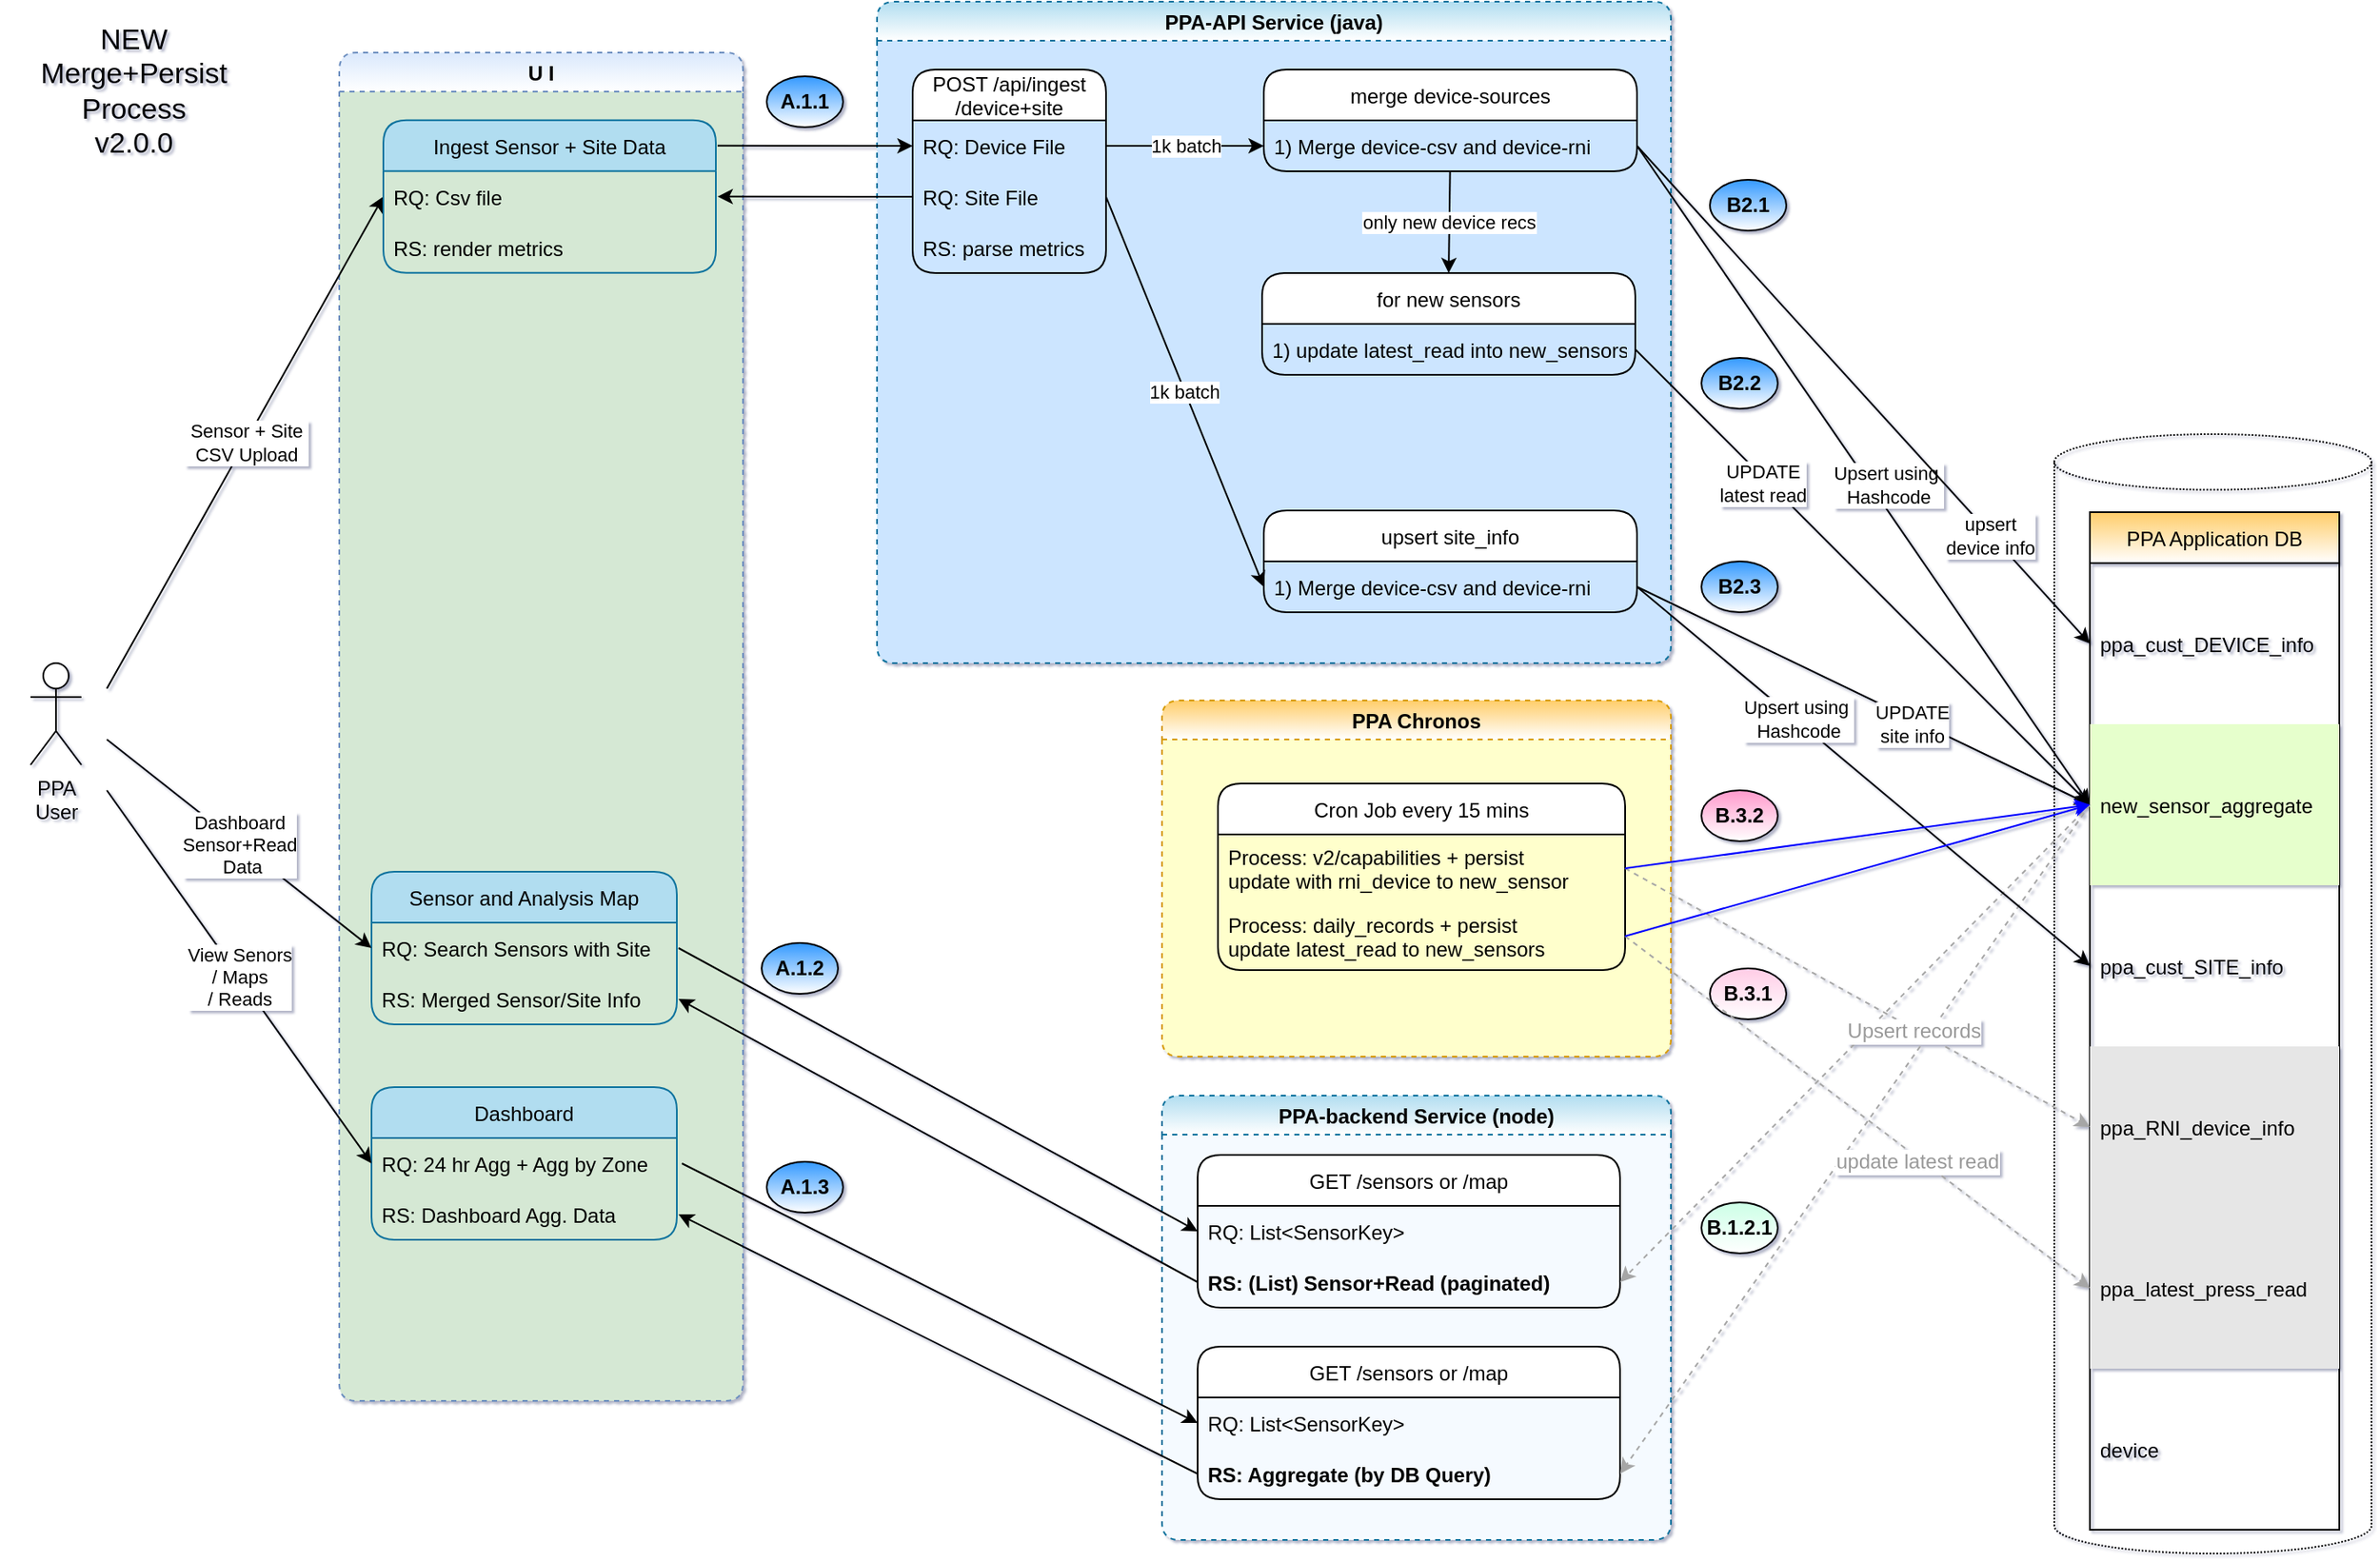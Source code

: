 <mxfile version="16.6.5" type="github">
  <diagram id="UW2Let9FedXbePVIwO7e" name="Page-1">
    <mxGraphModel dx="1881" dy="1124" grid="1" gridSize="15" guides="1" tooltips="1" connect="1" arrows="1" fold="1" page="1" pageScale="1" pageWidth="850" pageHeight="1100" math="0" shadow="1">
      <root>
        <mxCell id="0" />
        <mxCell id="1" parent="0" />
        <mxCell id="ZzOdG_4jZLLu2tyRgjDv-50" value="" style="shape=cylinder3;whiteSpace=wrap;html=1;boundedLbl=1;backgroundOutline=1;size=16.4;strokeColor=default;fillColor=none;gradientColor=#ffffff;dashed=1;dashPattern=1 1;" parent="1" vertex="1">
          <mxGeometry x="1223" y="270" width="187" height="660" as="geometry" />
        </mxCell>
        <mxCell id="ZzOdG_4jZLLu2tyRgjDv-51" value="PPA-backend Service (node)" style="swimlane;rounded=1;dashed=1;fillColor=#b1ddf0;strokeColor=#10739e;swimlaneFillColor=#F5FAFF;gradientColor=#ffffff;" parent="1" vertex="1">
          <mxGeometry x="697" y="660" width="300" height="262" as="geometry" />
        </mxCell>
        <mxCell id="ZzOdG_4jZLLu2tyRgjDv-52" value="GET /sensors or /map" style="swimlane;fontStyle=0;childLayout=stackLayout;horizontal=1;startSize=30;horizontalStack=0;resizeParent=1;resizeParentMax=0;resizeLast=0;collapsible=1;marginBottom=0;rounded=1;" parent="ZzOdG_4jZLLu2tyRgjDv-51" vertex="1">
          <mxGeometry x="21" y="35" width="249" height="90" as="geometry" />
        </mxCell>
        <mxCell id="ZzOdG_4jZLLu2tyRgjDv-53" value="RQ: List&lt;SensorKey&gt;" style="text;strokeColor=none;fillColor=none;align=left;verticalAlign=middle;spacingLeft=4;spacingRight=4;overflow=hidden;points=[[0,0.5],[1,0.5]];portConstraint=eastwest;rotatable=0;rounded=1;" parent="ZzOdG_4jZLLu2tyRgjDv-52" vertex="1">
          <mxGeometry y="30" width="249" height="30" as="geometry" />
        </mxCell>
        <mxCell id="ZzOdG_4jZLLu2tyRgjDv-54" value="RS: (List) Sensor+Read (paginated) " style="text;strokeColor=none;fillColor=none;align=left;verticalAlign=middle;spacingLeft=4;spacingRight=4;overflow=hidden;points=[[0,0.5],[1,0.5]];portConstraint=eastwest;rotatable=0;rounded=1;fontStyle=1" parent="ZzOdG_4jZLLu2tyRgjDv-52" vertex="1">
          <mxGeometry y="60" width="249" height="30" as="geometry" />
        </mxCell>
        <mxCell id="ZzOdG_4jZLLu2tyRgjDv-60" value="GET /sensors or /map" style="swimlane;fontStyle=0;childLayout=stackLayout;horizontal=1;startSize=30;horizontalStack=0;resizeParent=1;resizeParentMax=0;resizeLast=0;collapsible=1;marginBottom=0;rounded=1;" parent="ZzOdG_4jZLLu2tyRgjDv-51" vertex="1">
          <mxGeometry x="21" y="148" width="249" height="90" as="geometry" />
        </mxCell>
        <mxCell id="ZzOdG_4jZLLu2tyRgjDv-61" value="RQ: List&lt;SensorKey&gt;" style="text;strokeColor=none;fillColor=none;align=left;verticalAlign=middle;spacingLeft=4;spacingRight=4;overflow=hidden;points=[[0,0.5],[1,0.5]];portConstraint=eastwest;rotatable=0;rounded=1;" parent="ZzOdG_4jZLLu2tyRgjDv-60" vertex="1">
          <mxGeometry y="30" width="249" height="30" as="geometry" />
        </mxCell>
        <mxCell id="ZzOdG_4jZLLu2tyRgjDv-62" value="RS: Aggregate (by DB Query)" style="text;strokeColor=none;fillColor=none;align=left;verticalAlign=middle;spacingLeft=4;spacingRight=4;overflow=hidden;points=[[0,0.5],[1,0.5]];portConstraint=eastwest;rotatable=0;rounded=1;fontStyle=1" parent="ZzOdG_4jZLLu2tyRgjDv-60" vertex="1">
          <mxGeometry y="60" width="249" height="30" as="geometry" />
        </mxCell>
        <mxCell id="ZzOdG_4jZLLu2tyRgjDv-65" value="PPA-API Service (java)" style="swimlane;rounded=1;dashed=1;fillColor=#b1ddf0;strokeColor=#10739e;swimlaneFillColor=#CCE5FF;gradientColor=#ffffff;" parent="1" vertex="1">
          <mxGeometry x="529" y="15" width="468" height="390" as="geometry" />
        </mxCell>
        <mxCell id="ZzOdG_4jZLLu2tyRgjDv-66" value="POST /api/ingest&#xa;/device+site" style="swimlane;fontStyle=0;childLayout=stackLayout;horizontal=1;startSize=30;horizontalStack=0;resizeParent=1;resizeParentMax=0;resizeLast=0;collapsible=1;marginBottom=0;rounded=1;" parent="ZzOdG_4jZLLu2tyRgjDv-65" vertex="1">
          <mxGeometry x="21" y="40" width="114" height="120" as="geometry" />
        </mxCell>
        <mxCell id="ZzOdG_4jZLLu2tyRgjDv-67" value="RQ: Device File" style="text;strokeColor=none;fillColor=none;align=left;verticalAlign=middle;spacingLeft=4;spacingRight=4;overflow=hidden;points=[[0,0.5],[1,0.5]];portConstraint=eastwest;rotatable=0;rounded=1;" parent="ZzOdG_4jZLLu2tyRgjDv-66" vertex="1">
          <mxGeometry y="30" width="114" height="30" as="geometry" />
        </mxCell>
        <mxCell id="ZzOdG_4jZLLu2tyRgjDv-68" value="RQ: Site File" style="text;strokeColor=none;fillColor=none;align=left;verticalAlign=middle;spacingLeft=4;spacingRight=4;overflow=hidden;points=[[0,0.5],[1,0.5]];portConstraint=eastwest;rotatable=0;rounded=1;" parent="ZzOdG_4jZLLu2tyRgjDv-66" vertex="1">
          <mxGeometry y="60" width="114" height="30" as="geometry" />
        </mxCell>
        <mxCell id="ZzOdG_4jZLLu2tyRgjDv-127" value="RS: parse metrics" style="text;strokeColor=none;fillColor=none;align=left;verticalAlign=middle;spacingLeft=4;spacingRight=4;overflow=hidden;points=[[0,0.5],[1,0.5]];portConstraint=eastwest;rotatable=0;rounded=1;" parent="ZzOdG_4jZLLu2tyRgjDv-66" vertex="1">
          <mxGeometry y="90" width="114" height="30" as="geometry" />
        </mxCell>
        <mxCell id="ZzOdG_4jZLLu2tyRgjDv-122" value="merge device-sources" style="swimlane;fontStyle=0;childLayout=stackLayout;horizontal=1;startSize=30;horizontalStack=0;resizeParent=1;resizeParentMax=0;resizeLast=0;collapsible=1;marginBottom=0;rounded=1;" parent="ZzOdG_4jZLLu2tyRgjDv-65" vertex="1">
          <mxGeometry x="228" y="40" width="220" height="60" as="geometry" />
        </mxCell>
        <mxCell id="ZzOdG_4jZLLu2tyRgjDv-123" value="1) Merge device-csv and device-rni" style="text;strokeColor=none;fillColor=none;align=left;verticalAlign=middle;spacingLeft=4;spacingRight=4;overflow=hidden;points=[[0,0.5],[1,0.5]];portConstraint=eastwest;rotatable=0;rounded=1;" parent="ZzOdG_4jZLLu2tyRgjDv-122" vertex="1">
          <mxGeometry y="30" width="220" height="30" as="geometry" />
        </mxCell>
        <mxCell id="ZzOdG_4jZLLu2tyRgjDv-126" value="1k batch" style="endArrow=classic;html=1;rounded=0;entryX=0;entryY=0.5;entryDx=0;entryDy=0;exitX=1;exitY=0.5;exitDx=0;exitDy=0;" parent="ZzOdG_4jZLLu2tyRgjDv-65" source="ZzOdG_4jZLLu2tyRgjDv-67" target="ZzOdG_4jZLLu2tyRgjDv-123" edge="1">
          <mxGeometry width="50" height="50" relative="1" as="geometry">
            <mxPoint x="138" y="87.301" as="sourcePoint" />
            <mxPoint x="316" y="82.69" as="targetPoint" />
          </mxGeometry>
        </mxCell>
        <mxCell id="GmtC9z-hrs0Nm8OKajx7-3" value="for new sensors" style="swimlane;fontStyle=0;childLayout=stackLayout;horizontal=1;startSize=30;horizontalStack=0;resizeParent=1;resizeParentMax=0;resizeLast=0;collapsible=1;marginBottom=0;rounded=1;" parent="ZzOdG_4jZLLu2tyRgjDv-65" vertex="1">
          <mxGeometry x="227" y="160" width="220" height="60" as="geometry" />
        </mxCell>
        <mxCell id="GmtC9z-hrs0Nm8OKajx7-4" value="1) update latest_read into new_sensors" style="text;strokeColor=none;fillColor=none;align=left;verticalAlign=middle;spacingLeft=4;spacingRight=4;overflow=hidden;points=[[0,0.5],[1,0.5]];portConstraint=eastwest;rotatable=0;rounded=1;" parent="GmtC9z-hrs0Nm8OKajx7-3" vertex="1">
          <mxGeometry y="30" width="220" height="30" as="geometry" />
        </mxCell>
        <mxCell id="GmtC9z-hrs0Nm8OKajx7-9" value="upsert site_info" style="swimlane;fontStyle=0;childLayout=stackLayout;horizontal=1;startSize=30;horizontalStack=0;resizeParent=1;resizeParentMax=0;resizeLast=0;collapsible=1;marginBottom=0;rounded=1;" parent="ZzOdG_4jZLLu2tyRgjDv-65" vertex="1">
          <mxGeometry x="228" y="300" width="220" height="60" as="geometry" />
        </mxCell>
        <mxCell id="GmtC9z-hrs0Nm8OKajx7-10" value="1) Merge device-csv and device-rni" style="text;strokeColor=none;fillColor=none;align=left;verticalAlign=middle;spacingLeft=4;spacingRight=4;overflow=hidden;points=[[0,0.5],[1,0.5]];portConstraint=eastwest;rotatable=0;rounded=1;" parent="GmtC9z-hrs0Nm8OKajx7-9" vertex="1">
          <mxGeometry y="30" width="220" height="30" as="geometry" />
        </mxCell>
        <mxCell id="GmtC9z-hrs0Nm8OKajx7-25" value="only new device recs" style="endArrow=classic;html=1;rounded=0;entryX=0.5;entryY=0;entryDx=0;entryDy=0;" parent="ZzOdG_4jZLLu2tyRgjDv-65" source="ZzOdG_4jZLLu2tyRgjDv-123" target="GmtC9z-hrs0Nm8OKajx7-3" edge="1">
          <mxGeometry width="50" height="50" relative="1" as="geometry">
            <mxPoint x="198" y="90" as="sourcePoint" />
            <mxPoint x="157" y="520" as="targetPoint" />
          </mxGeometry>
        </mxCell>
        <mxCell id="GmtC9z-hrs0Nm8OKajx7-11" value="1k batch" style="endArrow=classic;html=1;rounded=0;entryX=0;entryY=0.5;entryDx=0;entryDy=0;exitX=1;exitY=0.5;exitDx=0;exitDy=0;" parent="ZzOdG_4jZLLu2tyRgjDv-65" target="GmtC9z-hrs0Nm8OKajx7-10" edge="1" source="ZzOdG_4jZLLu2tyRgjDv-68">
          <mxGeometry width="50" height="50" relative="1" as="geometry">
            <mxPoint x="138" y="105" as="sourcePoint" />
            <mxPoint x="-206" y="162.69" as="targetPoint" />
          </mxGeometry>
        </mxCell>
        <mxCell id="ZzOdG_4jZLLu2tyRgjDv-69" value="U I" style="swimlane;rounded=1;dashed=1;fillColor=#dae8fc;strokeColor=#6c8ebf;gradientColor=#ffffff;swimlaneFillColor=#D5E8D4;" parent="1" vertex="1">
          <mxGeometry x="212" y="45" width="238" height="795" as="geometry" />
        </mxCell>
        <mxCell id="ZzOdG_4jZLLu2tyRgjDv-70" value="&amp;nbsp;Sensor + Site&amp;nbsp;&lt;br&gt;CSV Upload" style="endArrow=classic;html=1;rounded=0;entryX=0;entryY=0.5;entryDx=0;entryDy=0;" parent="ZzOdG_4jZLLu2tyRgjDv-69" target="ZzOdG_4jZLLu2tyRgjDv-72" edge="1">
          <mxGeometry width="50" height="50" relative="1" as="geometry">
            <mxPoint x="-137" y="375" as="sourcePoint" />
            <mxPoint x="29" y="70" as="targetPoint" />
          </mxGeometry>
        </mxCell>
        <mxCell id="ZzOdG_4jZLLu2tyRgjDv-71" value="Ingest Sensor + Site Data" style="swimlane;fontStyle=0;childLayout=stackLayout;horizontal=1;startSize=30;horizontalStack=0;resizeParent=1;resizeParentMax=0;resizeLast=0;collapsible=1;marginBottom=0;rounded=1;labelBackgroundColor=none;fillColor=#b1ddf0;strokeColor=#10739e;" parent="ZzOdG_4jZLLu2tyRgjDv-69" vertex="1">
          <mxGeometry x="26" y="39.91" width="196" height="90" as="geometry" />
        </mxCell>
        <mxCell id="ZzOdG_4jZLLu2tyRgjDv-72" value="RQ: Csv file" style="text;strokeColor=none;fillColor=none;align=left;verticalAlign=middle;spacingLeft=4;spacingRight=4;overflow=hidden;points=[[0,0.5],[1,0.5]];portConstraint=eastwest;rotatable=0;rounded=1;" parent="ZzOdG_4jZLLu2tyRgjDv-71" vertex="1">
          <mxGeometry y="30" width="196" height="30" as="geometry" />
        </mxCell>
        <mxCell id="ZzOdG_4jZLLu2tyRgjDv-73" value="RS: render metrics" style="text;strokeColor=none;fillColor=none;align=left;verticalAlign=middle;spacingLeft=4;spacingRight=4;overflow=hidden;points=[[0,0.5],[1,0.5]];portConstraint=eastwest;rotatable=0;rounded=1;" parent="ZzOdG_4jZLLu2tyRgjDv-71" vertex="1">
          <mxGeometry y="60" width="196" height="30" as="geometry" />
        </mxCell>
        <mxCell id="ZzOdG_4jZLLu2tyRgjDv-74" value="Sensor and Analysis Map" style="swimlane;fontStyle=0;childLayout=stackLayout;horizontal=1;startSize=30;horizontalStack=0;resizeParent=1;resizeParentMax=0;resizeLast=0;collapsible=1;marginBottom=0;rounded=1;labelBackgroundColor=none;fillColor=#b1ddf0;strokeColor=#10739e;" parent="ZzOdG_4jZLLu2tyRgjDv-69" vertex="1">
          <mxGeometry x="19" y="483" width="180" height="90" as="geometry" />
        </mxCell>
        <mxCell id="ZzOdG_4jZLLu2tyRgjDv-75" value="RQ: Search Sensors with Site" style="text;strokeColor=none;fillColor=none;align=left;verticalAlign=middle;spacingLeft=4;spacingRight=4;overflow=hidden;points=[[0,0.5],[1,0.5]];portConstraint=eastwest;rotatable=0;rounded=1;" parent="ZzOdG_4jZLLu2tyRgjDv-74" vertex="1">
          <mxGeometry y="30" width="180" height="30" as="geometry" />
        </mxCell>
        <mxCell id="ZzOdG_4jZLLu2tyRgjDv-76" value="RS: Merged Sensor/Site Info " style="text;strokeColor=none;fillColor=none;align=left;verticalAlign=middle;spacingLeft=4;spacingRight=4;overflow=hidden;points=[[0,0.5],[1,0.5]];portConstraint=eastwest;rotatable=0;rounded=1;" parent="ZzOdG_4jZLLu2tyRgjDv-74" vertex="1">
          <mxGeometry y="60" width="180" height="30" as="geometry" />
        </mxCell>
        <mxCell id="ZzOdG_4jZLLu2tyRgjDv-77" value="Dashboard" style="swimlane;fontStyle=0;childLayout=stackLayout;horizontal=1;startSize=30;horizontalStack=0;resizeParent=1;resizeParentMax=0;resizeLast=0;collapsible=1;marginBottom=0;rounded=1;labelBackgroundColor=none;fillColor=#b1ddf0;strokeColor=#10739e;" parent="ZzOdG_4jZLLu2tyRgjDv-69" vertex="1">
          <mxGeometry x="19" y="610" width="180" height="90" as="geometry" />
        </mxCell>
        <mxCell id="ZzOdG_4jZLLu2tyRgjDv-78" value="RQ: 24 hr Agg + Agg by Zone" style="text;strokeColor=none;fillColor=none;align=left;verticalAlign=middle;spacingLeft=4;spacingRight=4;overflow=hidden;points=[[0,0.5],[1,0.5]];portConstraint=eastwest;rotatable=0;rounded=1;" parent="ZzOdG_4jZLLu2tyRgjDv-77" vertex="1">
          <mxGeometry y="30" width="180" height="30" as="geometry" />
        </mxCell>
        <mxCell id="ZzOdG_4jZLLu2tyRgjDv-79" value="RS: Dashboard Agg. Data" style="text;strokeColor=none;fillColor=none;align=left;verticalAlign=middle;spacingLeft=4;spacingRight=4;overflow=hidden;points=[[0,0.5],[1,0.5]];portConstraint=eastwest;rotatable=0;rounded=1;" parent="ZzOdG_4jZLLu2tyRgjDv-77" vertex="1">
          <mxGeometry y="60" width="180" height="30" as="geometry" />
        </mxCell>
        <mxCell id="ZzOdG_4jZLLu2tyRgjDv-80" value="PPA &lt;br&gt;User" style="shape=umlActor;verticalLabelPosition=bottom;verticalAlign=top;html=1;outlineConnect=0;rounded=1;" parent="1" vertex="1">
          <mxGeometry x="30" y="405" width="30" height="60" as="geometry" />
        </mxCell>
        <mxCell id="ZzOdG_4jZLLu2tyRgjDv-81" value="" style="endArrow=classic;html=1;rounded=0;entryX=0;entryY=0.5;entryDx=0;entryDy=0;exitX=1;exitY=0.5;exitDx=0;exitDy=0;" parent="1" target="ZzOdG_4jZLLu2tyRgjDv-67" edge="1">
          <mxGeometry width="50" height="50" relative="1" as="geometry">
            <mxPoint x="435" y="99.91" as="sourcePoint" />
            <mxPoint x="771" y="161.91" as="targetPoint" />
          </mxGeometry>
        </mxCell>
        <mxCell id="ZzOdG_4jZLLu2tyRgjDv-82" value="" style="endArrow=classic;html=1;rounded=0;entryX=1;entryY=0.5;entryDx=0;entryDy=0;exitX=0;exitY=0.5;exitDx=0;exitDy=0;" parent="1" source="ZzOdG_4jZLLu2tyRgjDv-68" edge="1">
          <mxGeometry width="50" height="50" relative="1" as="geometry">
            <mxPoint x="721" y="211.91" as="sourcePoint" />
            <mxPoint x="435" y="129.91" as="targetPoint" />
          </mxGeometry>
        </mxCell>
        <mxCell id="ZzOdG_4jZLLu2tyRgjDv-84" value="View Senors&lt;br&gt;/ Maps&lt;br&gt;/ Reads" style="endArrow=classic;html=1;rounded=0;entryX=0;entryY=0.5;entryDx=0;entryDy=0;" parent="1" target="ZzOdG_4jZLLu2tyRgjDv-78" edge="1">
          <mxGeometry width="50" height="50" relative="1" as="geometry">
            <mxPoint x="75" y="480" as="sourcePoint" />
            <mxPoint x="225" y="420" as="targetPoint" />
          </mxGeometry>
        </mxCell>
        <mxCell id="ZzOdG_4jZLLu2tyRgjDv-85" value="&lt;b&gt;A.1.1&lt;/b&gt;" style="ellipse;whiteSpace=wrap;html=1;gradientColor=#ffffff;fillColor=#3399FF;" parent="1" vertex="1">
          <mxGeometry x="464" y="59" width="45" height="30" as="geometry" />
        </mxCell>
        <mxCell id="ZzOdG_4jZLLu2tyRgjDv-86" value="&lt;b&gt;A.1.2&lt;/b&gt;" style="ellipse;whiteSpace=wrap;html=1;gradientColor=#ffffff;fillColor=#3399FF;" parent="1" vertex="1">
          <mxGeometry x="461" y="570" width="45" height="30" as="geometry" />
        </mxCell>
        <mxCell id="ZzOdG_4jZLLu2tyRgjDv-87" value="" style="endArrow=classic;html=1;rounded=0;entryX=0;entryY=0.5;entryDx=0;entryDy=0;exitX=1;exitY=0.5;exitDx=0;exitDy=0;" parent="1" target="ZzOdG_4jZLLu2tyRgjDv-53" edge="1">
          <mxGeometry width="50" height="50" relative="1" as="geometry">
            <mxPoint x="412" y="573" as="sourcePoint" />
            <mxPoint x="520" y="738" as="targetPoint" />
          </mxGeometry>
        </mxCell>
        <mxCell id="ZzOdG_4jZLLu2tyRgjDv-88" value="" style="endArrow=classic;html=1;rounded=0;entryX=1;entryY=0.5;entryDx=0;entryDy=0;exitX=0;exitY=0.5;exitDx=0;exitDy=0;" parent="1" source="ZzOdG_4jZLLu2tyRgjDv-54" edge="1">
          <mxGeometry width="50" height="50" relative="1" as="geometry">
            <mxPoint x="543.5" y="783" as="sourcePoint" />
            <mxPoint x="412" y="603" as="targetPoint" />
          </mxGeometry>
        </mxCell>
        <mxCell id="ZzOdG_4jZLLu2tyRgjDv-89" value="PPA Chronos" style="swimlane;rounded=1;dashed=1;fillColor=#FFCD69;strokeColor=#d79b00;swimlaneFillColor=#FFFFCC;gradientColor=#ffffff;" parent="1" vertex="1">
          <mxGeometry x="697" y="427" width="300" height="210" as="geometry" />
        </mxCell>
        <mxCell id="ZzOdG_4jZLLu2tyRgjDv-90" value="Cron Job every 15 mins" style="swimlane;fontStyle=0;childLayout=stackLayout;horizontal=1;startSize=30;horizontalStack=0;resizeParent=1;resizeParentMax=0;resizeLast=0;collapsible=1;marginBottom=0;rounded=1;" parent="ZzOdG_4jZLLu2tyRgjDv-89" vertex="1">
          <mxGeometry x="33" y="49" width="240" height="110" as="geometry" />
        </mxCell>
        <mxCell id="ZzOdG_4jZLLu2tyRgjDv-91" value="Process: v2/capabilities + persist&#xa;update with rni_device to new_sensor" style="text;strokeColor=none;fillColor=none;align=left;verticalAlign=middle;spacingLeft=4;spacingRight=4;overflow=hidden;points=[[0,0.5],[1,0.5]];portConstraint=eastwest;rotatable=0;rounded=1;" parent="ZzOdG_4jZLLu2tyRgjDv-90" vertex="1">
          <mxGeometry y="30" width="240" height="40" as="geometry" />
        </mxCell>
        <mxCell id="ZzOdG_4jZLLu2tyRgjDv-92" value="Process: daily_records + persist&#xa;update latest_read to new_sensors" style="text;strokeColor=none;fillColor=none;align=left;verticalAlign=middle;spacingLeft=4;spacingRight=4;overflow=hidden;points=[[0,0.5],[1,0.5]];portConstraint=eastwest;rotatable=0;rounded=1;" parent="ZzOdG_4jZLLu2tyRgjDv-90" vertex="1">
          <mxGeometry y="70" width="240" height="40" as="geometry" />
        </mxCell>
        <mxCell id="ZzOdG_4jZLLu2tyRgjDv-93" value="PPA Application DB" style="swimlane;fontStyle=0;childLayout=stackLayout;horizontal=1;startSize=30;horizontalStack=0;resizeParent=1;resizeParentMax=0;resizeLast=0;collapsible=1;marginBottom=0;fillColor=#FFCD69;gradientColor=#ffffff;" parent="1" vertex="1">
          <mxGeometry x="1244" y="316" width="147" height="600" as="geometry" />
        </mxCell>
        <mxCell id="ZzOdG_4jZLLu2tyRgjDv-94" value="ppa_cust_DEVICE_info" style="text;strokeColor=none;fillColor=none;align=left;verticalAlign=middle;spacingLeft=4;spacingRight=4;overflow=hidden;points=[[0,0.5],[1,0.5]];portConstraint=eastwest;rotatable=0;spacingBottom=5;spacingTop=5;" parent="ZzOdG_4jZLLu2tyRgjDv-93" vertex="1">
          <mxGeometry y="30" width="147" height="95" as="geometry" />
        </mxCell>
        <mxCell id="ZzOdG_4jZLLu2tyRgjDv-120" value="new_sensor_aggregate" style="text;strokeColor=none;fillColor=#E6FFCC;align=left;verticalAlign=middle;spacingLeft=4;spacingRight=4;overflow=hidden;points=[[0,0.5],[1,0.5]];portConstraint=eastwest;rotatable=0;spacingBottom=5;spacingTop=5;" parent="ZzOdG_4jZLLu2tyRgjDv-93" vertex="1">
          <mxGeometry y="125" width="147" height="95" as="geometry" />
        </mxCell>
        <mxCell id="ZzOdG_4jZLLu2tyRgjDv-95" value="ppa_cust_SITE_info" style="text;strokeColor=none;fillColor=none;align=left;verticalAlign=middle;spacingLeft=4;spacingRight=4;overflow=hidden;points=[[0,0.5],[1,0.5]];portConstraint=eastwest;rotatable=0;spacingBottom=5;spacingTop=5;" parent="ZzOdG_4jZLLu2tyRgjDv-93" vertex="1">
          <mxGeometry y="220" width="147" height="95" as="geometry" />
        </mxCell>
        <mxCell id="ZzOdG_4jZLLu2tyRgjDv-96" value="ppa_RNI_device_info" style="text;strokeColor=none;fillColor=#E6E6E6;align=left;verticalAlign=middle;spacingLeft=4;spacingRight=4;overflow=hidden;points=[[0,0.5],[1,0.5]];portConstraint=eastwest;rotatable=0;spacingBottom=5;spacingTop=5;" parent="ZzOdG_4jZLLu2tyRgjDv-93" vertex="1">
          <mxGeometry y="315" width="147" height="95" as="geometry" />
        </mxCell>
        <mxCell id="ZzOdG_4jZLLu2tyRgjDv-97" value="ppa_latest_press_read" style="text;strokeColor=none;fillColor=#E6E6E6;align=left;verticalAlign=middle;spacingLeft=4;spacingRight=4;overflow=hidden;points=[[0,0.5],[1,0.5]];portConstraint=eastwest;rotatable=0;spacingBottom=5;spacingTop=5;" parent="ZzOdG_4jZLLu2tyRgjDv-93" vertex="1">
          <mxGeometry y="410" width="147" height="95" as="geometry" />
        </mxCell>
        <mxCell id="ZzOdG_4jZLLu2tyRgjDv-98" value="device" style="text;strokeColor=none;fillColor=none;align=left;verticalAlign=middle;spacingLeft=4;spacingRight=4;overflow=hidden;points=[[0,0.5],[1,0.5]];portConstraint=eastwest;rotatable=0;spacingBottom=5;spacingTop=5;" parent="ZzOdG_4jZLLu2tyRgjDv-93" vertex="1">
          <mxGeometry y="505" width="147" height="95" as="geometry" />
        </mxCell>
        <mxCell id="ZzOdG_4jZLLu2tyRgjDv-107" value="&lt;b&gt;B2.1&lt;br&gt;&lt;/b&gt;" style="ellipse;whiteSpace=wrap;html=1;gradientColor=#ffffff;fillColor=#3399FF;" parent="1" vertex="1">
          <mxGeometry x="1020" y="120" width="45" height="30" as="geometry" />
        </mxCell>
        <mxCell id="ZzOdG_4jZLLu2tyRgjDv-109" value="&lt;b&gt;B.3.1&lt;br&gt;&lt;/b&gt;" style="ellipse;whiteSpace=wrap;html=1;gradientColor=#ffffff;fillColor=#FFCCE6;" parent="1" vertex="1">
          <mxGeometry x="1020" y="585" width="45" height="30" as="geometry" />
        </mxCell>
        <mxCell id="ZzOdG_4jZLLu2tyRgjDv-110" value="NEW &lt;br&gt;Merge+Persist&lt;br&gt;Process &lt;br style=&quot;font-size: 17px&quot;&gt;v2.0.0" style="text;html=1;strokeColor=none;fillColor=none;align=center;verticalAlign=middle;whiteSpace=wrap;rounded=0;dashed=1;dashPattern=1 1;fontSize=17;shadow=1;sketch=0;" parent="1" vertex="1">
          <mxGeometry x="16" y="45" width="150" height="45" as="geometry" />
        </mxCell>
        <mxCell id="ZzOdG_4jZLLu2tyRgjDv-111" value="Dashboard &lt;br&gt;Sensor+Read&lt;br&gt;&amp;nbsp;Data" style="endArrow=classic;html=1;rounded=0;entryX=0;entryY=0.5;entryDx=0;entryDy=0;" parent="1" target="ZzOdG_4jZLLu2tyRgjDv-75" edge="1">
          <mxGeometry width="50" height="50" relative="1" as="geometry">
            <mxPoint x="75" y="450" as="sourcePoint" />
            <mxPoint x="240" y="380" as="targetPoint" />
          </mxGeometry>
        </mxCell>
        <mxCell id="ZzOdG_4jZLLu2tyRgjDv-112" value="" style="endArrow=classic;html=1;rounded=0;entryX=0;entryY=0.5;entryDx=0;entryDy=0;exitX=1;exitY=0.5;exitDx=0;exitDy=0;" parent="1" target="ZzOdG_4jZLLu2tyRgjDv-61" edge="1">
          <mxGeometry width="50" height="50" relative="1" as="geometry">
            <mxPoint x="414" y="700" as="sourcePoint" />
            <mxPoint x="540" y="714" as="targetPoint" />
          </mxGeometry>
        </mxCell>
        <mxCell id="ZzOdG_4jZLLu2tyRgjDv-113" value="" style="endArrow=classic;html=1;rounded=0;entryX=1;entryY=0.5;entryDx=0;entryDy=0;exitX=0;exitY=0.5;exitDx=0;exitDy=0;" parent="1" source="ZzOdG_4jZLLu2tyRgjDv-62" edge="1">
          <mxGeometry width="50" height="50" relative="1" as="geometry">
            <mxPoint x="544.5" y="744" as="sourcePoint" />
            <mxPoint x="412" y="730" as="targetPoint" />
          </mxGeometry>
        </mxCell>
        <mxCell id="ZzOdG_4jZLLu2tyRgjDv-118" value="" style="endArrow=classic;html=1;rounded=0;exitX=0;exitY=0.5;exitDx=0;exitDy=0;strokeColor=#A6A6A6;shadow=0;entryX=1;entryY=0.5;entryDx=0;entryDy=0;dashed=1;" parent="1" source="ZzOdG_4jZLLu2tyRgjDv-120" target="ZzOdG_4jZLLu2tyRgjDv-54" edge="1">
          <mxGeometry width="50" height="50" relative="1" as="geometry">
            <mxPoint x="1186" y="470" as="sourcePoint" />
            <mxPoint x="1057" y="500" as="targetPoint" />
          </mxGeometry>
        </mxCell>
        <mxCell id="ZzOdG_4jZLLu2tyRgjDv-121" value="" style="endArrow=classic;html=1;rounded=0;strokeColor=#A6A6A6;shadow=0;entryX=1;entryY=0.5;entryDx=0;entryDy=0;exitX=0;exitY=0.5;exitDx=0;exitDy=0;dashed=1;" parent="1" source="ZzOdG_4jZLLu2tyRgjDv-120" target="ZzOdG_4jZLLu2tyRgjDv-62" edge="1">
          <mxGeometry width="50" height="50" relative="1" as="geometry">
            <mxPoint x="1087" y="255" as="sourcePoint" />
            <mxPoint x="740.0" y="333" as="targetPoint" />
          </mxGeometry>
        </mxCell>
        <mxCell id="GmtC9z-hrs0Nm8OKajx7-1" value="Upsert&amp;nbsp;using&amp;nbsp;&lt;br&gt;Hashcode" style="endArrow=classic;html=1;rounded=0;entryX=0;entryY=0.5;entryDx=0;entryDy=0;exitX=1;exitY=0.5;exitDx=0;exitDy=0;" parent="1" source="ZzOdG_4jZLLu2tyRgjDv-123" target="ZzOdG_4jZLLu2tyRgjDv-120" edge="1">
          <mxGeometry x="0.055" y="9" width="50" height="50" relative="1" as="geometry">
            <mxPoint x="411" y="114.91" as="sourcePoint" />
            <mxPoint x="520" y="115" as="targetPoint" />
            <mxPoint as="offset" />
          </mxGeometry>
        </mxCell>
        <mxCell id="GmtC9z-hrs0Nm8OKajx7-8" value="UPDATE &lt;br&gt;latest read" style="endArrow=classic;html=1;rounded=0;entryX=0;entryY=0.5;entryDx=0;entryDy=0;exitX=1;exitY=0.5;exitDx=0;exitDy=0;" parent="1" source="GmtC9z-hrs0Nm8OKajx7-4" target="ZzOdG_4jZLLu2tyRgjDv-120" edge="1">
          <mxGeometry x="-0.427" y="-3" width="50" height="50" relative="1" as="geometry">
            <mxPoint x="1012" y="400" as="sourcePoint" />
            <mxPoint x="1230" y="424" as="targetPoint" />
            <mxPoint as="offset" />
          </mxGeometry>
        </mxCell>
        <mxCell id="GmtC9z-hrs0Nm8OKajx7-12" value="UPDATE &lt;br&gt;site info" style="endArrow=classic;html=1;rounded=0;exitX=1;exitY=0.5;exitDx=0;exitDy=0;entryX=0;entryY=0.5;entryDx=0;entryDy=0;" parent="1" source="GmtC9z-hrs0Nm8OKajx7-10" target="ZzOdG_4jZLLu2tyRgjDv-120" edge="1">
          <mxGeometry x="0.221" y="-3" width="50" height="50" relative="1" as="geometry">
            <mxPoint x="411" y="299.91" as="sourcePoint" />
            <mxPoint x="1312" y="90" as="targetPoint" />
            <mxPoint as="offset" />
          </mxGeometry>
        </mxCell>
        <mxCell id="GmtC9z-hrs0Nm8OKajx7-13" value="Upsert&amp;nbsp;using&amp;nbsp;&lt;br&gt;Hashcode" style="endArrow=classic;html=1;rounded=0;entryX=0;entryY=0.5;entryDx=0;entryDy=0;exitX=1;exitY=0.5;exitDx=0;exitDy=0;" parent="1" source="GmtC9z-hrs0Nm8OKajx7-10" target="ZzOdG_4jZLLu2tyRgjDv-95" edge="1">
          <mxGeometry x="-0.293" y="1" width="50" height="50" relative="1" as="geometry">
            <mxPoint x="937" y="285" as="sourcePoint" />
            <mxPoint x="1162" y="120" as="targetPoint" />
            <mxPoint as="offset" />
          </mxGeometry>
        </mxCell>
        <mxCell id="GmtC9z-hrs0Nm8OKajx7-14" value="upsert &lt;br&gt;device info" style="endArrow=classic;html=1;rounded=0;exitX=1;exitY=0.5;exitDx=0;exitDy=0;entryX=0;entryY=0.5;entryDx=0;entryDy=0;" parent="1" source="ZzOdG_4jZLLu2tyRgjDv-123" target="ZzOdG_4jZLLu2tyRgjDv-94" edge="1">
          <mxGeometry x="0.563" y="-1" width="50" height="50" relative="1" as="geometry">
            <mxPoint x="952" y="300" as="sourcePoint" />
            <mxPoint x="1342" y="210" as="targetPoint" />
            <mxPoint as="offset" />
          </mxGeometry>
        </mxCell>
        <mxCell id="GmtC9z-hrs0Nm8OKajx7-15" value="&lt;b&gt;B2.2&lt;br&gt;&lt;/b&gt;" style="ellipse;whiteSpace=wrap;html=1;gradientColor=#ffffff;fillColor=#3399FF;" parent="1" vertex="1">
          <mxGeometry x="1015" y="225" width="45" height="30" as="geometry" />
        </mxCell>
        <mxCell id="GmtC9z-hrs0Nm8OKajx7-16" value="&lt;b&gt;B2.3&lt;br&gt;&lt;/b&gt;" style="ellipse;whiteSpace=wrap;html=1;gradientColor=#ffffff;fillColor=#3399FF;" parent="1" vertex="1">
          <mxGeometry x="1015" y="345" width="45" height="30" as="geometry" />
        </mxCell>
        <mxCell id="GmtC9z-hrs0Nm8OKajx7-17" value="" style="endArrow=classic;html=1;rounded=0;strokeColor=#A6A6A6;shadow=0;entryX=0;entryY=0.5;entryDx=0;entryDy=0;exitX=1;exitY=0.5;exitDx=0;exitDy=0;dashed=1;" parent="1" source="ZzOdG_4jZLLu2tyRgjDv-91" target="ZzOdG_4jZLLu2tyRgjDv-96" edge="1">
          <mxGeometry width="50" height="50" relative="1" as="geometry">
            <mxPoint x="1418" y="99" as="sourcePoint" />
            <mxPoint x="700" y="793" as="targetPoint" />
          </mxGeometry>
        </mxCell>
        <mxCell id="GmtC9z-hrs0Nm8OKajx7-22" value="Upsert records" style="edgeLabel;html=1;align=center;verticalAlign=middle;resizable=0;points=[];fontSize=12;fontColor=#999999;" parent="GmtC9z-hrs0Nm8OKajx7-17" vertex="1" connectable="0">
          <mxGeometry x="0.242" y="-1" relative="1" as="geometry">
            <mxPoint as="offset" />
          </mxGeometry>
        </mxCell>
        <mxCell id="GmtC9z-hrs0Nm8OKajx7-18" value="" style="endArrow=classic;html=1;rounded=0;strokeColor=#A6A6A6;shadow=0;entryX=0;entryY=0.5;entryDx=0;entryDy=0;exitX=1;exitY=0.5;exitDx=0;exitDy=0;dashed=1;" parent="1" source="ZzOdG_4jZLLu2tyRgjDv-92" target="ZzOdG_4jZLLu2tyRgjDv-97" edge="1">
          <mxGeometry width="50" height="50" relative="1" as="geometry">
            <mxPoint x="1207" y="670" as="sourcePoint" />
            <mxPoint x="1418" y="279" as="targetPoint" />
          </mxGeometry>
        </mxCell>
        <mxCell id="GmtC9z-hrs0Nm8OKajx7-23" value="update latest read" style="edgeLabel;html=1;align=center;verticalAlign=middle;resizable=0;points=[];fontSize=12;fontColor=#999999;" parent="GmtC9z-hrs0Nm8OKajx7-18" vertex="1" connectable="0">
          <mxGeometry x="0.259" y="-1" relative="1" as="geometry">
            <mxPoint y="1" as="offset" />
          </mxGeometry>
        </mxCell>
        <mxCell id="GmtC9z-hrs0Nm8OKajx7-20" value="" style="endArrow=classic;html=1;rounded=0;strokeColor=#0000FF;entryX=0;entryY=0.5;entryDx=0;entryDy=0;exitX=1;exitY=0.5;exitDx=0;exitDy=0;" parent="1" source="ZzOdG_4jZLLu2tyRgjDv-92" target="ZzOdG_4jZLLu2tyRgjDv-120" edge="1">
          <mxGeometry width="50" height="50" relative="1" as="geometry">
            <mxPoint x="1147" y="660" as="sourcePoint" />
            <mxPoint x="1402" y="90" as="targetPoint" />
          </mxGeometry>
        </mxCell>
        <mxCell id="GmtC9z-hrs0Nm8OKajx7-21" value="" style="endArrow=classic;html=1;rounded=0;strokeColor=#0000FF;exitX=1;exitY=0.5;exitDx=0;exitDy=0;entryX=0;entryY=0.5;entryDx=0;entryDy=0;" parent="1" source="ZzOdG_4jZLLu2tyRgjDv-91" target="ZzOdG_4jZLLu2tyRgjDv-120" edge="1">
          <mxGeometry width="50" height="50" relative="1" as="geometry">
            <mxPoint x="1162" y="675" as="sourcePoint" />
            <mxPoint x="1402" y="90" as="targetPoint" />
          </mxGeometry>
        </mxCell>
        <mxCell id="GmtC9z-hrs0Nm8OKajx7-26" value="&lt;b&gt;A.1.3&lt;/b&gt;" style="ellipse;whiteSpace=wrap;html=1;gradientColor=#ffffff;fillColor=#3399FF;" parent="1" vertex="1">
          <mxGeometry x="464" y="699" width="45" height="30" as="geometry" />
        </mxCell>
        <mxCell id="GmtC9z-hrs0Nm8OKajx7-27" value="&lt;b&gt;B.3.2&lt;br&gt;&lt;/b&gt;" style="ellipse;whiteSpace=wrap;html=1;gradientColor=#ffffff;fillColor=#FF99CC;" parent="1" vertex="1">
          <mxGeometry x="1015" y="480" width="45" height="30" as="geometry" />
        </mxCell>
        <mxCell id="ZzOdG_4jZLLu2tyRgjDv-115" value="&lt;b&gt;B.1.2.1&lt;/b&gt;" style="ellipse;whiteSpace=wrap;html=1;gradientColor=#ffffff;fillColor=#CCFFE6;" parent="1" vertex="1">
          <mxGeometry x="1015" y="723" width="45" height="30" as="geometry" />
        </mxCell>
      </root>
    </mxGraphModel>
  </diagram>
</mxfile>
